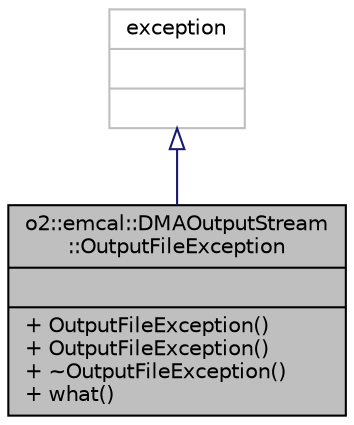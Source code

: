 digraph "o2::emcal::DMAOutputStream::OutputFileException"
{
 // INTERACTIVE_SVG=YES
  bgcolor="transparent";
  edge [fontname="Helvetica",fontsize="10",labelfontname="Helvetica",labelfontsize="10"];
  node [fontname="Helvetica",fontsize="10",shape=record];
  Node2 [label="{o2::emcal::DMAOutputStream\l::OutputFileException\n||+ OutputFileException()\l+ OutputFileException()\l+ ~OutputFileException()\l+ what()\l}",height=0.2,width=0.4,color="black", fillcolor="grey75", style="filled", fontcolor="black"];
  Node3 -> Node2 [dir="back",color="midnightblue",fontsize="10",style="solid",arrowtail="onormal",fontname="Helvetica"];
  Node3 [label="{exception\n||}",height=0.2,width=0.4,color="grey75"];
}
